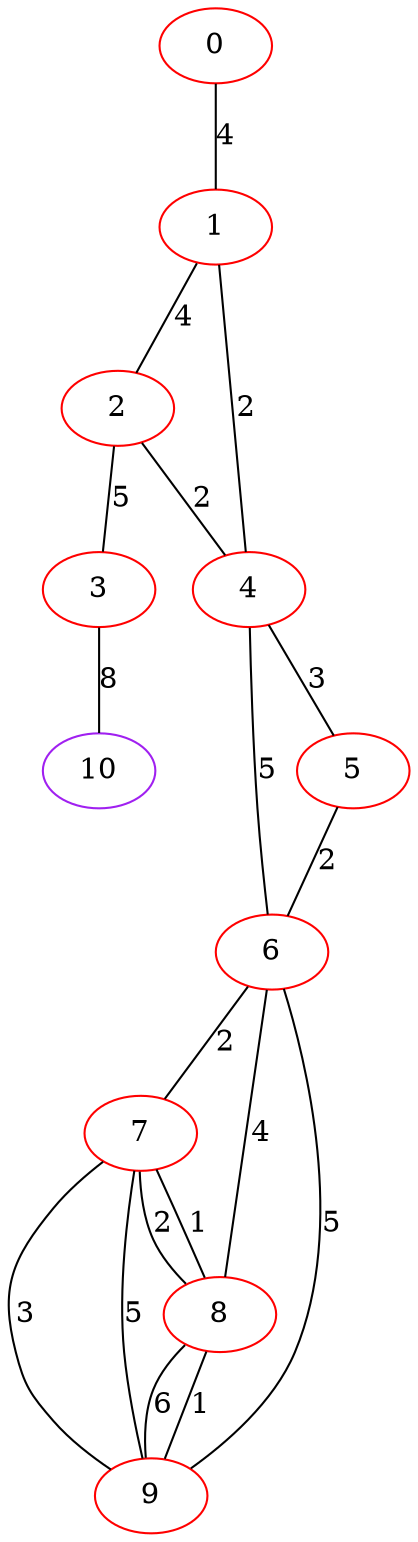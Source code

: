 graph "" {
0 [color=red, weight=1];
1 [color=red, weight=1];
2 [color=red, weight=1];
3 [color=red, weight=1];
4 [color=red, weight=1];
5 [color=red, weight=1];
6 [color=red, weight=1];
7 [color=red, weight=1];
8 [color=red, weight=1];
9 [color=red, weight=1];
10 [color=purple, weight=4];
0 -- 1  [key=0, label=4];
1 -- 2  [key=0, label=4];
1 -- 4  [key=0, label=2];
2 -- 3  [key=0, label=5];
2 -- 4  [key=0, label=2];
3 -- 10  [key=0, label=8];
4 -- 5  [key=0, label=3];
4 -- 6  [key=0, label=5];
5 -- 6  [key=0, label=2];
6 -- 8  [key=0, label=4];
6 -- 9  [key=0, label=5];
6 -- 7  [key=0, label=2];
7 -- 8  [key=0, label=2];
7 -- 8  [key=1, label=1];
7 -- 9  [key=0, label=3];
7 -- 9  [key=1, label=5];
8 -- 9  [key=0, label=1];
8 -- 9  [key=1, label=6];
}
